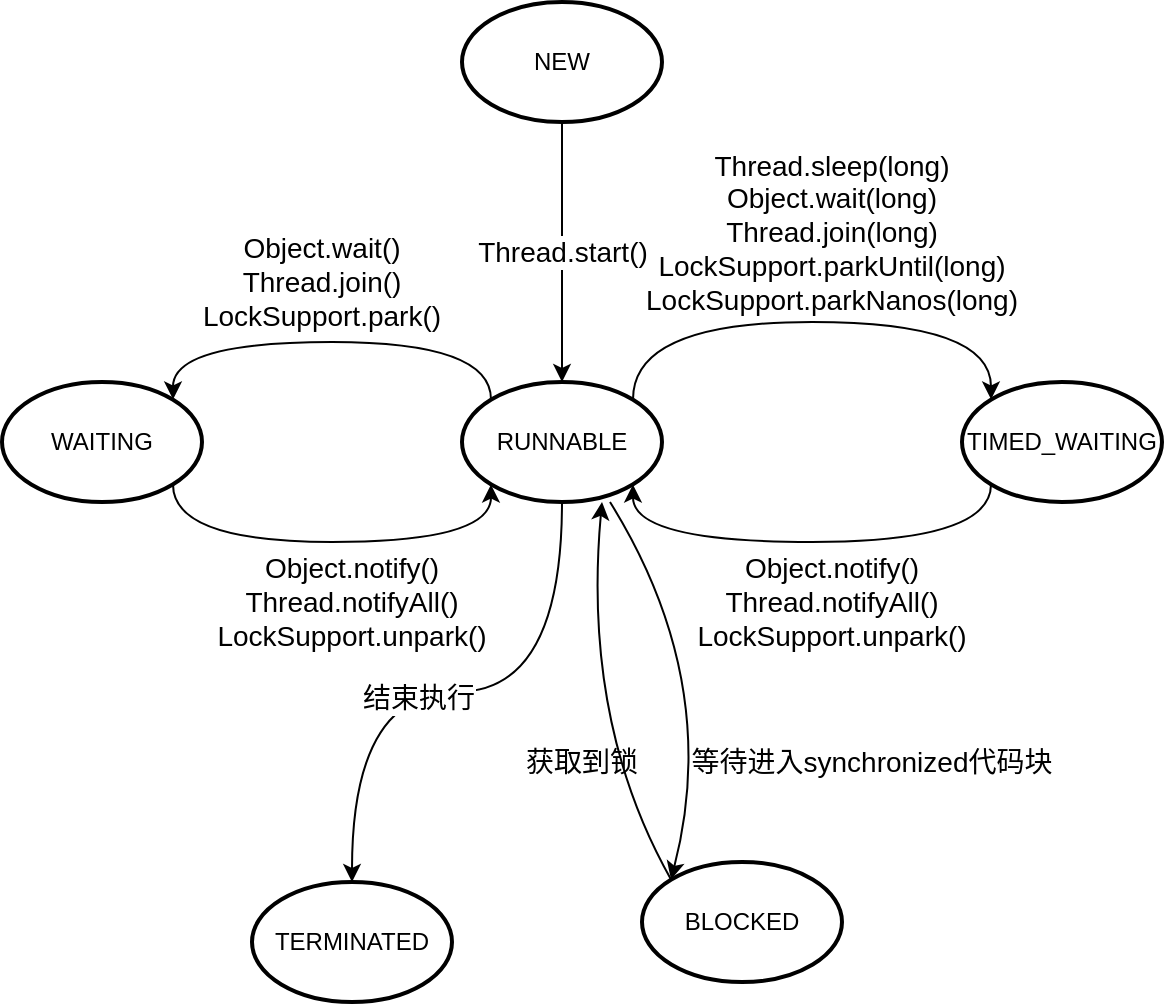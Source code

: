 <mxfile version="10.6.7" type="github"><diagram id="7bAAMtYjb723Usm57Kre" name="Page-1"><mxGraphModel dx="886" dy="593" grid="1" gridSize="10" guides="1" tooltips="1" connect="1" arrows="1" fold="1" page="1" pageScale="1" pageWidth="827" pageHeight="1169" math="0" shadow="0"><root><mxCell id="0"/><mxCell id="1" parent="0"/><mxCell id="614B6NacwDLU-n_JJPLR-9" style="edgeStyle=orthogonalEdgeStyle;curved=1;orthogonalLoop=1;jettySize=auto;html=1;exitX=0.855;exitY=0.855;exitDx=0;exitDy=0;exitPerimeter=0;entryX=0.145;entryY=0.855;entryDx=0;entryDy=0;entryPerimeter=0;fontSize=16;" edge="1" parent="1" source="614B6NacwDLU-n_JJPLR-1" target="614B6NacwDLU-n_JJPLR-3"><mxGeometry relative="1" as="geometry"><Array as="points"><mxPoint x="186" y="340"/><mxPoint x="345" y="340"/></Array></mxGeometry></mxCell><mxCell id="614B6NacwDLU-n_JJPLR-1" value="WAITING" style="strokeWidth=2;html=1;shape=mxgraph.flowchart.start_1;whiteSpace=wrap;" vertex="1" parent="1"><mxGeometry x="100" y="260" width="100" height="60" as="geometry"/></mxCell><mxCell id="614B6NacwDLU-n_JJPLR-7" value="Thread.start()" style="edgeStyle=orthogonalEdgeStyle;rounded=0;orthogonalLoop=1;jettySize=auto;html=1;exitX=0.5;exitY=1;exitDx=0;exitDy=0;exitPerimeter=0;entryX=0.5;entryY=0;entryDx=0;entryDy=0;entryPerimeter=0;fontSize=14;" edge="1" parent="1" source="614B6NacwDLU-n_JJPLR-2" target="614B6NacwDLU-n_JJPLR-3"><mxGeometry relative="1" as="geometry"/></mxCell><mxCell id="614B6NacwDLU-n_JJPLR-2" value="NEW" style="strokeWidth=2;html=1;shape=mxgraph.flowchart.start_1;whiteSpace=wrap;" vertex="1" parent="1"><mxGeometry x="330" y="70" width="100" height="60" as="geometry"/></mxCell><mxCell id="614B6NacwDLU-n_JJPLR-8" style="edgeStyle=orthogonalEdgeStyle;orthogonalLoop=1;jettySize=auto;html=1;exitX=0.145;exitY=0.145;exitDx=0;exitDy=0;exitPerimeter=0;entryX=0.855;entryY=0.145;entryDx=0;entryDy=0;entryPerimeter=0;fontSize=16;curved=1;" edge="1" parent="1" source="614B6NacwDLU-n_JJPLR-3" target="614B6NacwDLU-n_JJPLR-1"><mxGeometry relative="1" as="geometry"><Array as="points"><mxPoint x="345" y="240"/><mxPoint x="186" y="240"/></Array></mxGeometry></mxCell><mxCell id="614B6NacwDLU-n_JJPLR-12" style="edgeStyle=orthogonalEdgeStyle;orthogonalLoop=1;jettySize=auto;html=1;exitX=0.855;exitY=0.145;exitDx=0;exitDy=0;exitPerimeter=0;entryX=0.145;entryY=0.145;entryDx=0;entryDy=0;entryPerimeter=0;fontSize=14;curved=1;" edge="1" parent="1" source="614B6NacwDLU-n_JJPLR-3" target="614B6NacwDLU-n_JJPLR-4"><mxGeometry relative="1" as="geometry"><Array as="points"><mxPoint x="416" y="230"/><mxPoint x="595" y="230"/></Array></mxGeometry></mxCell><mxCell id="614B6NacwDLU-n_JJPLR-16" style="edgeStyle=orthogonalEdgeStyle;curved=1;orthogonalLoop=1;jettySize=auto;html=1;exitX=0.5;exitY=1;exitDx=0;exitDy=0;exitPerimeter=0;entryX=0.5;entryY=0;entryDx=0;entryDy=0;entryPerimeter=0;fontSize=14;" edge="1" parent="1" source="614B6NacwDLU-n_JJPLR-3" target="614B6NacwDLU-n_JJPLR-5"><mxGeometry relative="1" as="geometry"/></mxCell><mxCell id="614B6NacwDLU-n_JJPLR-17" value="结束执行" style="text;html=1;resizable=0;points=[];align=center;verticalAlign=middle;labelBackgroundColor=#ffffff;fontSize=14;" vertex="1" connectable="0" parent="614B6NacwDLU-n_JJPLR-16"><mxGeometry x="0.133" y="3" relative="1" as="geometry"><mxPoint as="offset"/></mxGeometry></mxCell><mxCell id="614B6NacwDLU-n_JJPLR-3" value="RUNNABLE" style="strokeWidth=2;html=1;shape=mxgraph.flowchart.start_1;whiteSpace=wrap;" vertex="1" parent="1"><mxGeometry x="330" y="260" width="100" height="60" as="geometry"/></mxCell><mxCell id="614B6NacwDLU-n_JJPLR-13" style="edgeStyle=orthogonalEdgeStyle;curved=1;orthogonalLoop=1;jettySize=auto;html=1;exitX=0.145;exitY=0.855;exitDx=0;exitDy=0;exitPerimeter=0;entryX=0.855;entryY=0.855;entryDx=0;entryDy=0;entryPerimeter=0;fontSize=14;" edge="1" parent="1" source="614B6NacwDLU-n_JJPLR-4" target="614B6NacwDLU-n_JJPLR-3"><mxGeometry relative="1" as="geometry"><Array as="points"><mxPoint x="595" y="340"/><mxPoint x="416" y="340"/></Array></mxGeometry></mxCell><mxCell id="614B6NacwDLU-n_JJPLR-4" value="TIMED_WAITING" style="strokeWidth=2;html=1;shape=mxgraph.flowchart.start_1;whiteSpace=wrap;" vertex="1" parent="1"><mxGeometry x="580" y="260" width="100" height="60" as="geometry"/></mxCell><mxCell id="614B6NacwDLU-n_JJPLR-5" value="TERMINATED" style="strokeWidth=2;html=1;shape=mxgraph.flowchart.start_1;whiteSpace=wrap;" vertex="1" parent="1"><mxGeometry x="225" y="510" width="100" height="60" as="geometry"/></mxCell><mxCell id="614B6NacwDLU-n_JJPLR-6" value="BLOCKED" style="strokeWidth=2;html=1;shape=mxgraph.flowchart.start_1;whiteSpace=wrap;" vertex="1" parent="1"><mxGeometry x="420" y="500" width="100" height="60" as="geometry"/></mxCell><mxCell id="614B6NacwDLU-n_JJPLR-10" value="Object.wait()&lt;br&gt;Thread.join()&lt;br&gt;LockSupport.park()&lt;br&gt;" style="text;html=1;strokeColor=none;fillColor=none;align=center;verticalAlign=middle;whiteSpace=wrap;rounded=0;fontSize=14;" vertex="1" parent="1"><mxGeometry x="220" y="180" width="80" height="60" as="geometry"/></mxCell><mxCell id="614B6NacwDLU-n_JJPLR-11" value="Object.notify()&lt;br&gt;Thread.notifyAll()&lt;br&gt;LockSupport.unpark()&lt;br&gt;" style="text;html=1;strokeColor=none;fillColor=none;align=center;verticalAlign=middle;whiteSpace=wrap;rounded=0;fontSize=14;" vertex="1" parent="1"><mxGeometry x="210" y="340" width="130" height="60" as="geometry"/></mxCell><mxCell id="614B6NacwDLU-n_JJPLR-14" value="Thread.sleep(long)&lt;br&gt;Object.wait(long)&lt;br&gt;Thread.join(long)&lt;br&gt;LockSupport.parkUntil(long)&lt;br&gt;LockSupport.parkNanos(long)&lt;br&gt;" style="text;html=1;strokeColor=none;fillColor=none;align=center;verticalAlign=middle;whiteSpace=wrap;rounded=0;fontSize=14;" vertex="1" parent="1"><mxGeometry x="460" y="140" width="110" height="90" as="geometry"/></mxCell><mxCell id="614B6NacwDLU-n_JJPLR-15" value="Object.notify()&lt;br&gt;Thread.notifyAll()&lt;br&gt;LockSupport.unpark()&lt;br&gt;" style="text;html=1;strokeColor=none;fillColor=none;align=center;verticalAlign=middle;whiteSpace=wrap;rounded=0;fontSize=14;" vertex="1" parent="1"><mxGeometry x="450" y="340" width="130" height="60" as="geometry"/></mxCell><mxCell id="614B6NacwDLU-n_JJPLR-23" value="" style="endArrow=classic;html=1;fontSize=14;entryX=0.145;entryY=0.145;entryDx=0;entryDy=0;entryPerimeter=0;curved=1;" edge="1" parent="1" target="614B6NacwDLU-n_JJPLR-6"><mxGeometry width="50" height="50" relative="1" as="geometry"><mxPoint x="404" y="320" as="sourcePoint"/><mxPoint x="450" y="470" as="targetPoint"/><Array as="points"><mxPoint x="460" y="410"/></Array></mxGeometry></mxCell><mxCell id="614B6NacwDLU-n_JJPLR-25" value="" style="endArrow=classic;html=1;fontSize=14;exitX=0.145;exitY=0.145;exitDx=0;exitDy=0;exitPerimeter=0;curved=1;" edge="1" parent="1" source="614B6NacwDLU-n_JJPLR-6"><mxGeometry width="50" height="50" relative="1" as="geometry"><mxPoint x="370" y="520" as="sourcePoint"/><mxPoint x="400" y="320" as="targetPoint"/><Array as="points"><mxPoint x="390" y="430"/></Array></mxGeometry></mxCell><mxCell id="614B6NacwDLU-n_JJPLR-26" value="等待进入synchronized代码块" style="text;html=1;strokeColor=none;fillColor=none;align=center;verticalAlign=middle;whiteSpace=wrap;rounded=0;fontSize=14;" vertex="1" parent="1"><mxGeometry x="440" y="440" width="190" height="20" as="geometry"/></mxCell><mxCell id="614B6NacwDLU-n_JJPLR-27" value="获取到锁" style="text;html=1;strokeColor=none;fillColor=none;align=center;verticalAlign=middle;whiteSpace=wrap;rounded=0;fontSize=14;" vertex="1" parent="1"><mxGeometry x="350" y="440" width="80" height="20" as="geometry"/></mxCell></root></mxGraphModel></diagram></mxfile>
